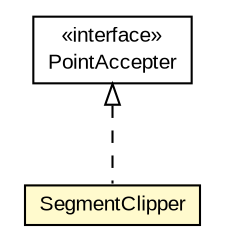 #!/usr/local/bin/dot
#
# Class diagram 
# Generated by UMLGraph version R5_6-24-gf6e263 (http://www.umlgraph.org/)
#

digraph G {
	edge [fontname="arial",fontsize=10,labelfontname="arial",labelfontsize=10];
	node [fontname="arial",fontsize=10,shape=plaintext];
	nodesep=0.25;
	ranksep=0.5;
	// org.osmdroid.util.PointAccepter
	c285087 [label=<<table title="org.osmdroid.util.PointAccepter" border="0" cellborder="1" cellspacing="0" cellpadding="2" port="p" href="./PointAccepter.html">
		<tr><td><table border="0" cellspacing="0" cellpadding="1">
<tr><td align="center" balign="center"> &#171;interface&#187; </td></tr>
<tr><td align="center" balign="center"> PointAccepter </td></tr>
		</table></td></tr>
		</table>>, URL="./PointAccepter.html", fontname="arial", fontcolor="black", fontsize=10.0];
	// org.osmdroid.util.SegmentClipper
	c285091 [label=<<table title="org.osmdroid.util.SegmentClipper" border="0" cellborder="1" cellspacing="0" cellpadding="2" port="p" bgcolor="lemonChiffon" href="./SegmentClipper.html">
		<tr><td><table border="0" cellspacing="0" cellpadding="1">
<tr><td align="center" balign="center"> SegmentClipper </td></tr>
		</table></td></tr>
		</table>>, URL="./SegmentClipper.html", fontname="arial", fontcolor="black", fontsize=10.0];
	//org.osmdroid.util.SegmentClipper implements org.osmdroid.util.PointAccepter
	c285087:p -> c285091:p [dir=back,arrowtail=empty,style=dashed];
}

